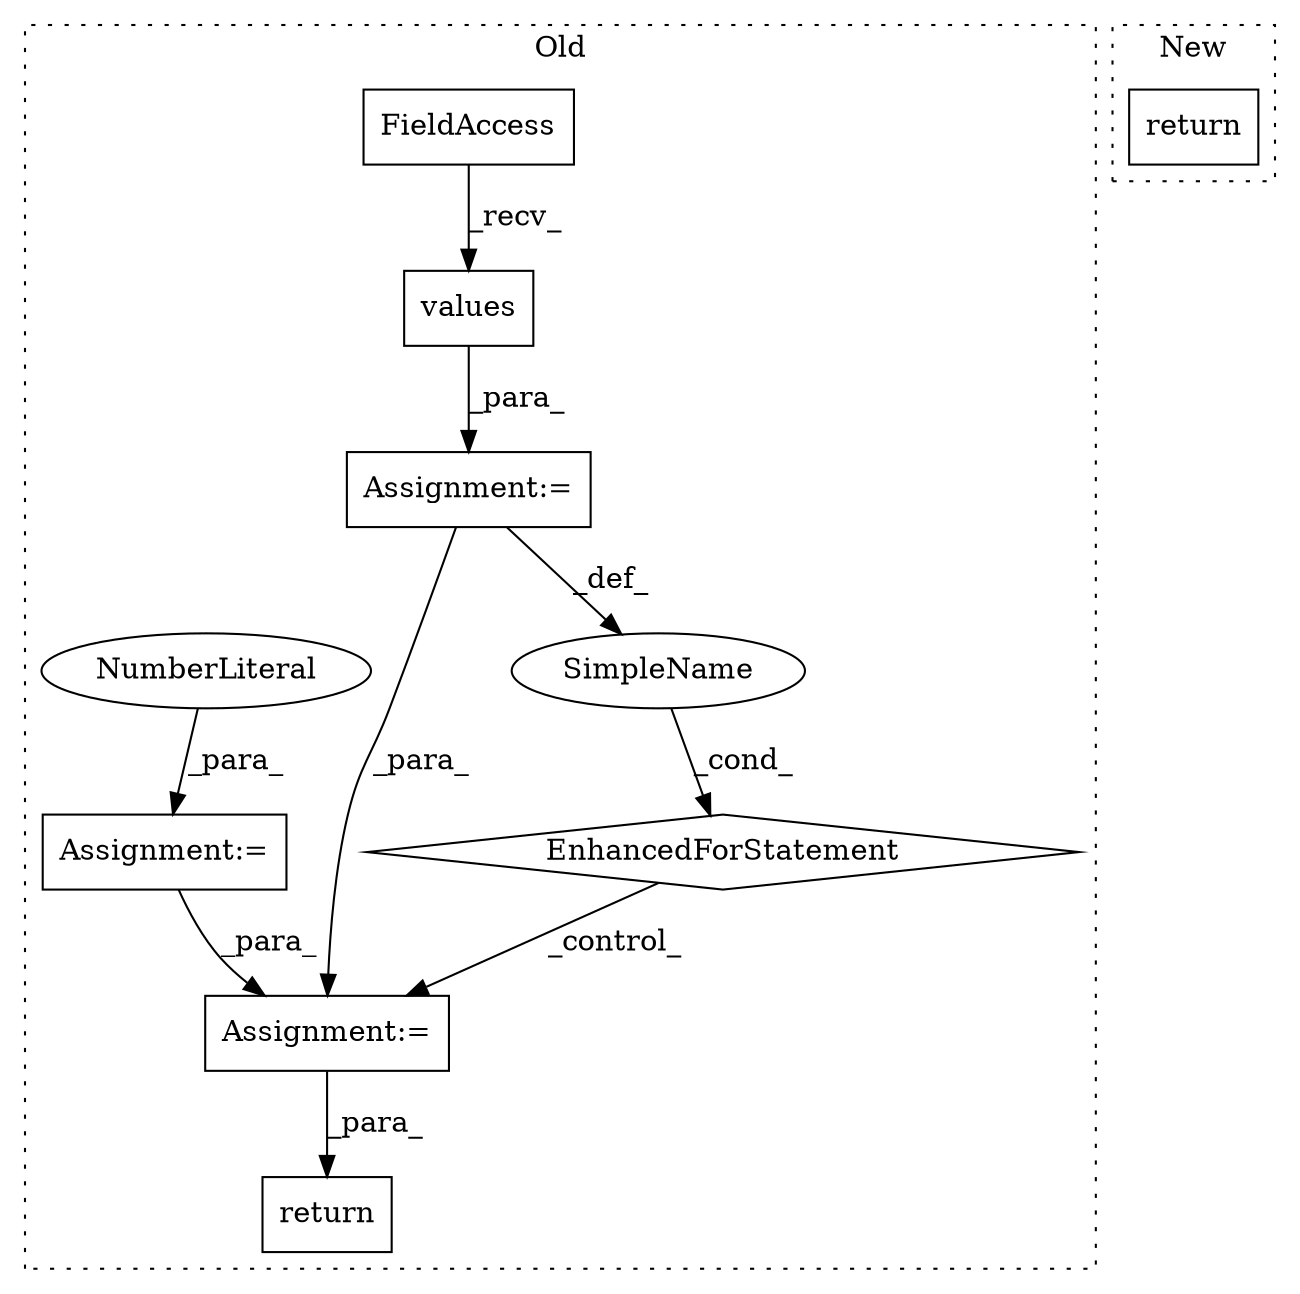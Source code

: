 digraph G {
subgraph cluster0 {
1 [label="values" a="32" s="8199" l="8" shape="box"];
3 [label="Assignment:=" a="7" s="8114,8207" l="53,2" shape="box"];
4 [label="return" a="41" s="8244" l="7" shape="box"];
5 [label="Assignment:=" a="7" s="8106" l="1" shape="box"];
6 [label="FieldAccess" a="22" s="8179" l="19" shape="box"];
7 [label="Assignment:=" a="7" s="8219" l="2" shape="box"];
8 [label="EnhancedForStatement" a="70" s="8114,8207" l="53,2" shape="diamond"];
9 [label="NumberLiteral" a="34" s="8107" l="1" shape="ellipse"];
10 [label="SimpleName" a="42" s="8171" l="5" shape="ellipse"];
label = "Old";
style="dotted";
}
subgraph cluster1 {
2 [label="return" a="41" s="12200" l="7" shape="box"];
label = "New";
style="dotted";
}
1 -> 3 [label="_para_"];
3 -> 7 [label="_para_"];
3 -> 10 [label="_def_"];
5 -> 7 [label="_para_"];
6 -> 1 [label="_recv_"];
7 -> 4 [label="_para_"];
8 -> 7 [label="_control_"];
9 -> 5 [label="_para_"];
10 -> 8 [label="_cond_"];
}